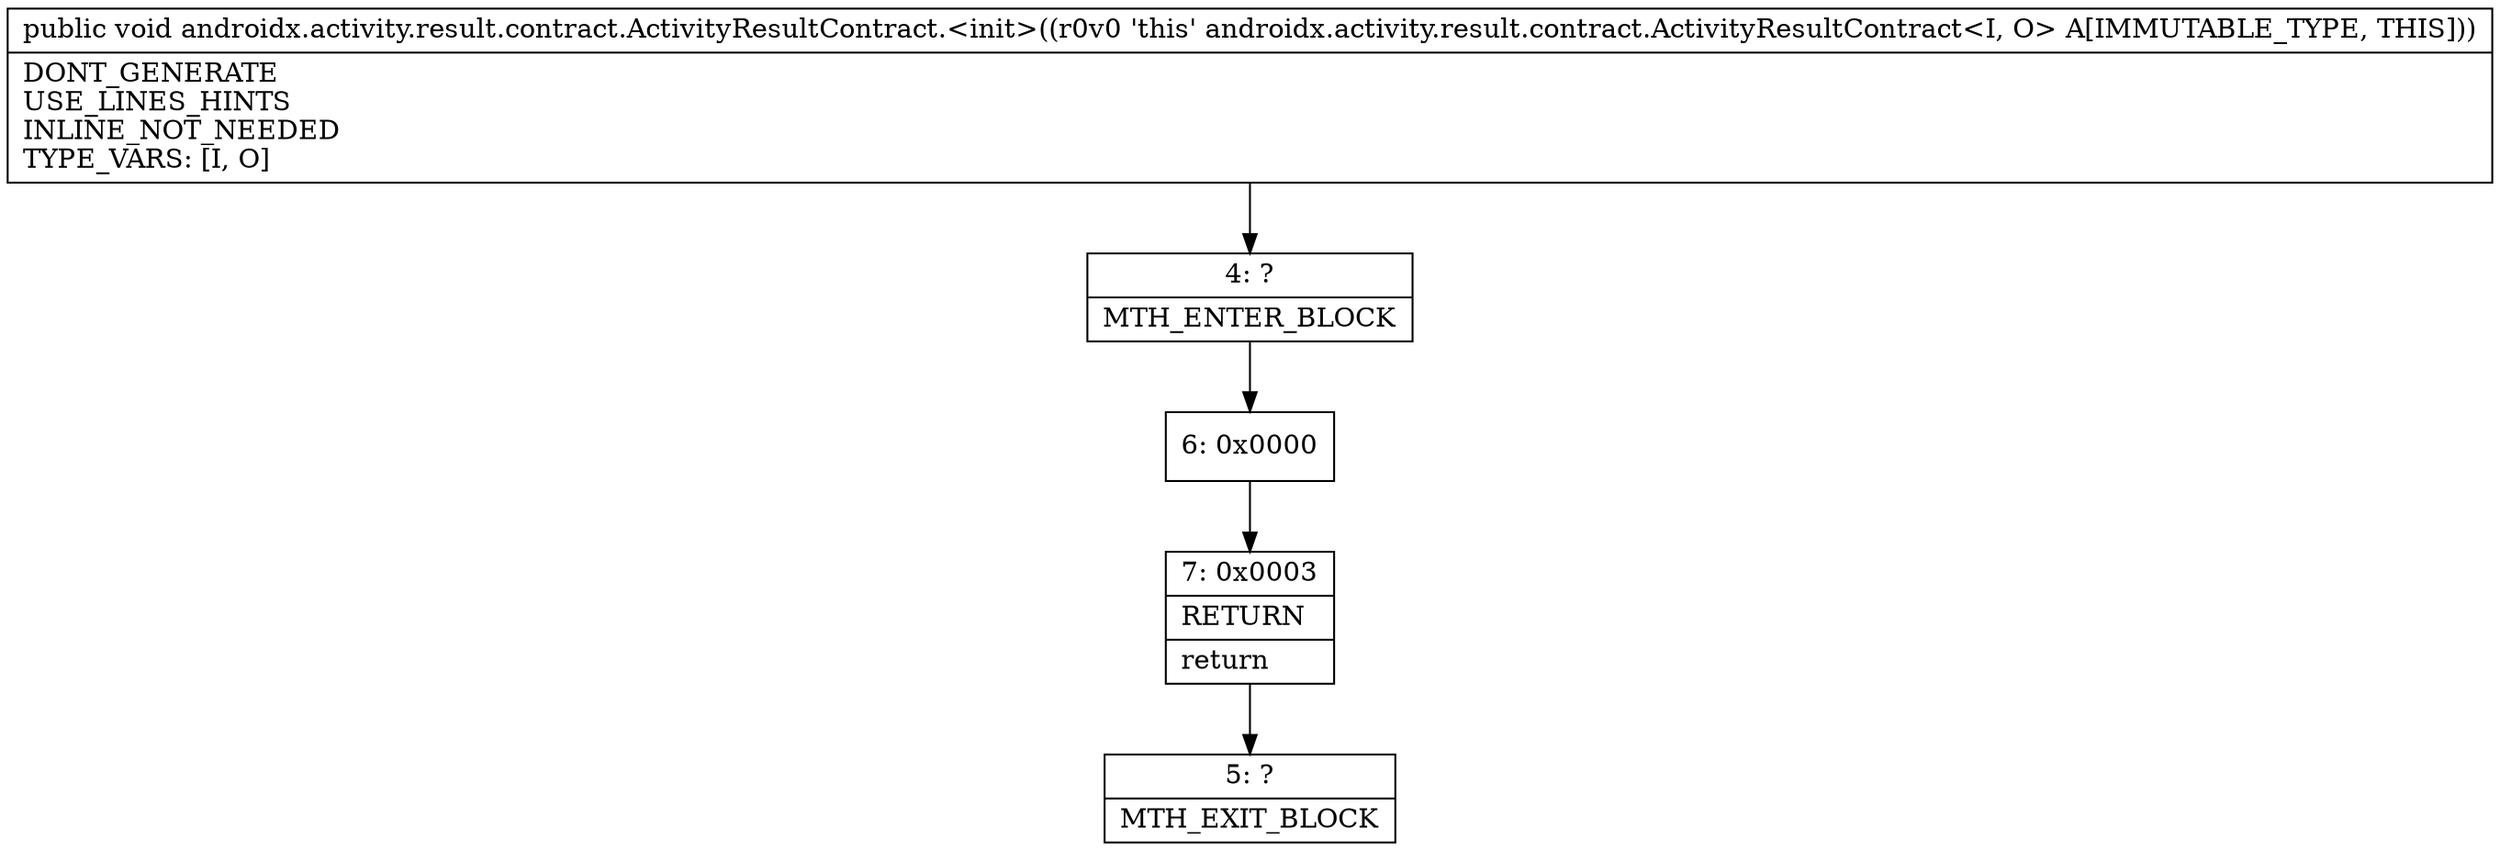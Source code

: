 digraph "CFG forandroidx.activity.result.contract.ActivityResultContract.\<init\>()V" {
Node_4 [shape=record,label="{4\:\ ?|MTH_ENTER_BLOCK\l}"];
Node_6 [shape=record,label="{6\:\ 0x0000}"];
Node_7 [shape=record,label="{7\:\ 0x0003|RETURN\l|return\l}"];
Node_5 [shape=record,label="{5\:\ ?|MTH_EXIT_BLOCK\l}"];
MethodNode[shape=record,label="{public void androidx.activity.result.contract.ActivityResultContract.\<init\>((r0v0 'this' androidx.activity.result.contract.ActivityResultContract\<I, O\> A[IMMUTABLE_TYPE, THIS]))  | DONT_GENERATE\lUSE_LINES_HINTS\lINLINE_NOT_NEEDED\lTYPE_VARS: [I, O]\l}"];
MethodNode -> Node_4;Node_4 -> Node_6;
Node_6 -> Node_7;
Node_7 -> Node_5;
}

